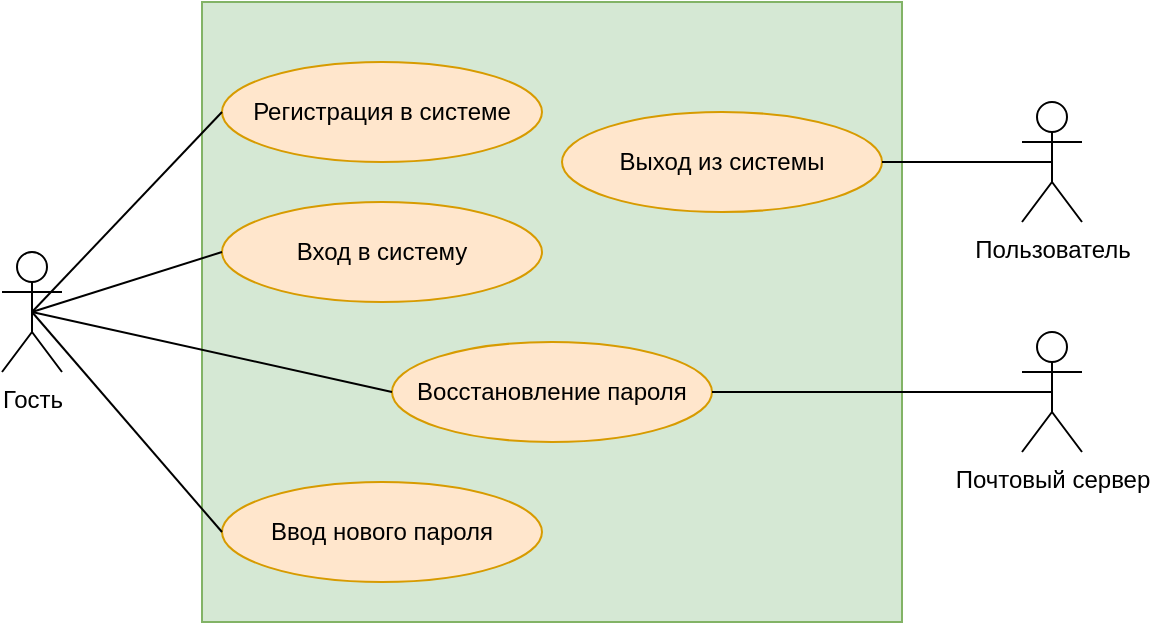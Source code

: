 <mxfile version="23.0.2" type="device">
  <diagram name="Страница — 1" id="TbsggRi9A-KJWEO2lp-_">
    <mxGraphModel dx="1221" dy="823" grid="1" gridSize="10" guides="1" tooltips="1" connect="1" arrows="1" fold="1" page="1" pageScale="1" pageWidth="827" pageHeight="1169" math="0" shadow="0">
      <root>
        <mxCell id="0" />
        <mxCell id="1" parent="0" />
        <mxCell id="T-vivkNuzFImTQ-fA0yE-8" value="" style="rounded=0;whiteSpace=wrap;html=1;fillColor=#d5e8d4;strokeColor=#82b366;" parent="1" vertex="1">
          <mxGeometry x="160" y="190" width="350" height="310" as="geometry" />
        </mxCell>
        <mxCell id="T-vivkNuzFImTQ-fA0yE-1" value="Регистрация в системе" style="ellipse;whiteSpace=wrap;html=1;fillColor=#ffe6cc;strokeColor=#d79b00;" parent="1" vertex="1">
          <mxGeometry x="170" y="220" width="160" height="50" as="geometry" />
        </mxCell>
        <mxCell id="T-vivkNuzFImTQ-fA0yE-3" value="Вход в систему" style="ellipse;whiteSpace=wrap;html=1;fillColor=#ffe6cc;strokeColor=#d79b00;" parent="1" vertex="1">
          <mxGeometry x="170" y="290" width="160" height="50" as="geometry" />
        </mxCell>
        <mxCell id="T-vivkNuzFImTQ-fA0yE-4" value="Восстановление пароля" style="ellipse;whiteSpace=wrap;html=1;fillColor=#ffe6cc;strokeColor=#d79b00;" parent="1" vertex="1">
          <mxGeometry x="255" y="360" width="160" height="50" as="geometry" />
        </mxCell>
        <mxCell id="T-vivkNuzFImTQ-fA0yE-5" value="Гость" style="shape=umlActor;verticalLabelPosition=bottom;verticalAlign=top;html=1;outlineConnect=0;" parent="1" vertex="1">
          <mxGeometry x="60" y="315" width="30" height="60" as="geometry" />
        </mxCell>
        <mxCell id="T-vivkNuzFImTQ-fA0yE-6" value="Выход из системы" style="ellipse;whiteSpace=wrap;html=1;fillColor=#ffe6cc;strokeColor=#d79b00;" parent="1" vertex="1">
          <mxGeometry x="340" y="245" width="160" height="50" as="geometry" />
        </mxCell>
        <mxCell id="T-vivkNuzFImTQ-fA0yE-9" value="Пользователь" style="shape=umlActor;verticalLabelPosition=bottom;verticalAlign=top;html=1;outlineConnect=0;" parent="1" vertex="1">
          <mxGeometry x="570" y="240" width="30" height="60" as="geometry" />
        </mxCell>
        <mxCell id="T-vivkNuzFImTQ-fA0yE-10" value="" style="endArrow=none;html=1;rounded=0;exitX=0.5;exitY=0.5;exitDx=0;exitDy=0;exitPerimeter=0;entryX=0;entryY=0.5;entryDx=0;entryDy=0;" parent="1" source="T-vivkNuzFImTQ-fA0yE-5" target="T-vivkNuzFImTQ-fA0yE-1" edge="1">
          <mxGeometry width="50" height="50" relative="1" as="geometry">
            <mxPoint x="330" y="470" as="sourcePoint" />
            <mxPoint x="380" y="420" as="targetPoint" />
          </mxGeometry>
        </mxCell>
        <mxCell id="T-vivkNuzFImTQ-fA0yE-11" value="" style="endArrow=none;html=1;rounded=0;exitX=0.5;exitY=0.5;exitDx=0;exitDy=0;exitPerimeter=0;entryX=0;entryY=0.5;entryDx=0;entryDy=0;" parent="1" source="T-vivkNuzFImTQ-fA0yE-5" target="T-vivkNuzFImTQ-fA0yE-3" edge="1">
          <mxGeometry width="50" height="50" relative="1" as="geometry">
            <mxPoint x="55" y="325" as="sourcePoint" />
            <mxPoint x="150" y="255" as="targetPoint" />
          </mxGeometry>
        </mxCell>
        <mxCell id="T-vivkNuzFImTQ-fA0yE-12" value="" style="endArrow=none;html=1;rounded=0;exitX=0.5;exitY=0.5;exitDx=0;exitDy=0;exitPerimeter=0;entryX=0;entryY=0.5;entryDx=0;entryDy=0;" parent="1" source="T-vivkNuzFImTQ-fA0yE-5" target="T-vivkNuzFImTQ-fA0yE-4" edge="1">
          <mxGeometry width="50" height="50" relative="1" as="geometry">
            <mxPoint x="55" y="325" as="sourcePoint" />
            <mxPoint x="150" y="325" as="targetPoint" />
          </mxGeometry>
        </mxCell>
        <mxCell id="T-vivkNuzFImTQ-fA0yE-13" value="" style="endArrow=none;html=1;rounded=0;exitX=0.5;exitY=0.5;exitDx=0;exitDy=0;exitPerimeter=0;entryX=1;entryY=0.5;entryDx=0;entryDy=0;" parent="1" source="T-vivkNuzFImTQ-fA0yE-9" target="T-vivkNuzFImTQ-fA0yE-6" edge="1">
          <mxGeometry width="50" height="50" relative="1" as="geometry">
            <mxPoint x="55" y="280" as="sourcePoint" />
            <mxPoint x="150" y="350" as="targetPoint" />
          </mxGeometry>
        </mxCell>
        <mxCell id="pRmrj5750WE65lbmFISp-3" value="Ввод нового пароля" style="ellipse;whiteSpace=wrap;html=1;fillColor=#ffe6cc;strokeColor=#d79b00;" vertex="1" parent="1">
          <mxGeometry x="170" y="430" width="160" height="50" as="geometry" />
        </mxCell>
        <mxCell id="pRmrj5750WE65lbmFISp-4" value="" style="endArrow=none;html=1;rounded=0;exitX=0.5;exitY=0.5;exitDx=0;exitDy=0;exitPerimeter=0;entryX=0;entryY=0.5;entryDx=0;entryDy=0;" edge="1" parent="1" source="T-vivkNuzFImTQ-fA0yE-5" target="pRmrj5750WE65lbmFISp-3">
          <mxGeometry width="50" height="50" relative="1" as="geometry">
            <mxPoint x="55" y="325" as="sourcePoint" />
            <mxPoint x="150" y="395" as="targetPoint" />
          </mxGeometry>
        </mxCell>
        <mxCell id="pRmrj5750WE65lbmFISp-5" value="Почтовый сервер" style="shape=umlActor;verticalLabelPosition=bottom;verticalAlign=top;html=1;outlineConnect=0;" vertex="1" parent="1">
          <mxGeometry x="570" y="355" width="30" height="60" as="geometry" />
        </mxCell>
        <mxCell id="pRmrj5750WE65lbmFISp-6" value="" style="endArrow=none;html=1;rounded=0;exitX=0.5;exitY=0.5;exitDx=0;exitDy=0;exitPerimeter=0;entryX=1;entryY=0.5;entryDx=0;entryDy=0;" edge="1" parent="1" source="pRmrj5750WE65lbmFISp-5" target="T-vivkNuzFImTQ-fA0yE-4">
          <mxGeometry width="50" height="50" relative="1" as="geometry">
            <mxPoint x="615" y="320" as="sourcePoint" />
            <mxPoint x="510" y="320" as="targetPoint" />
          </mxGeometry>
        </mxCell>
      </root>
    </mxGraphModel>
  </diagram>
</mxfile>

